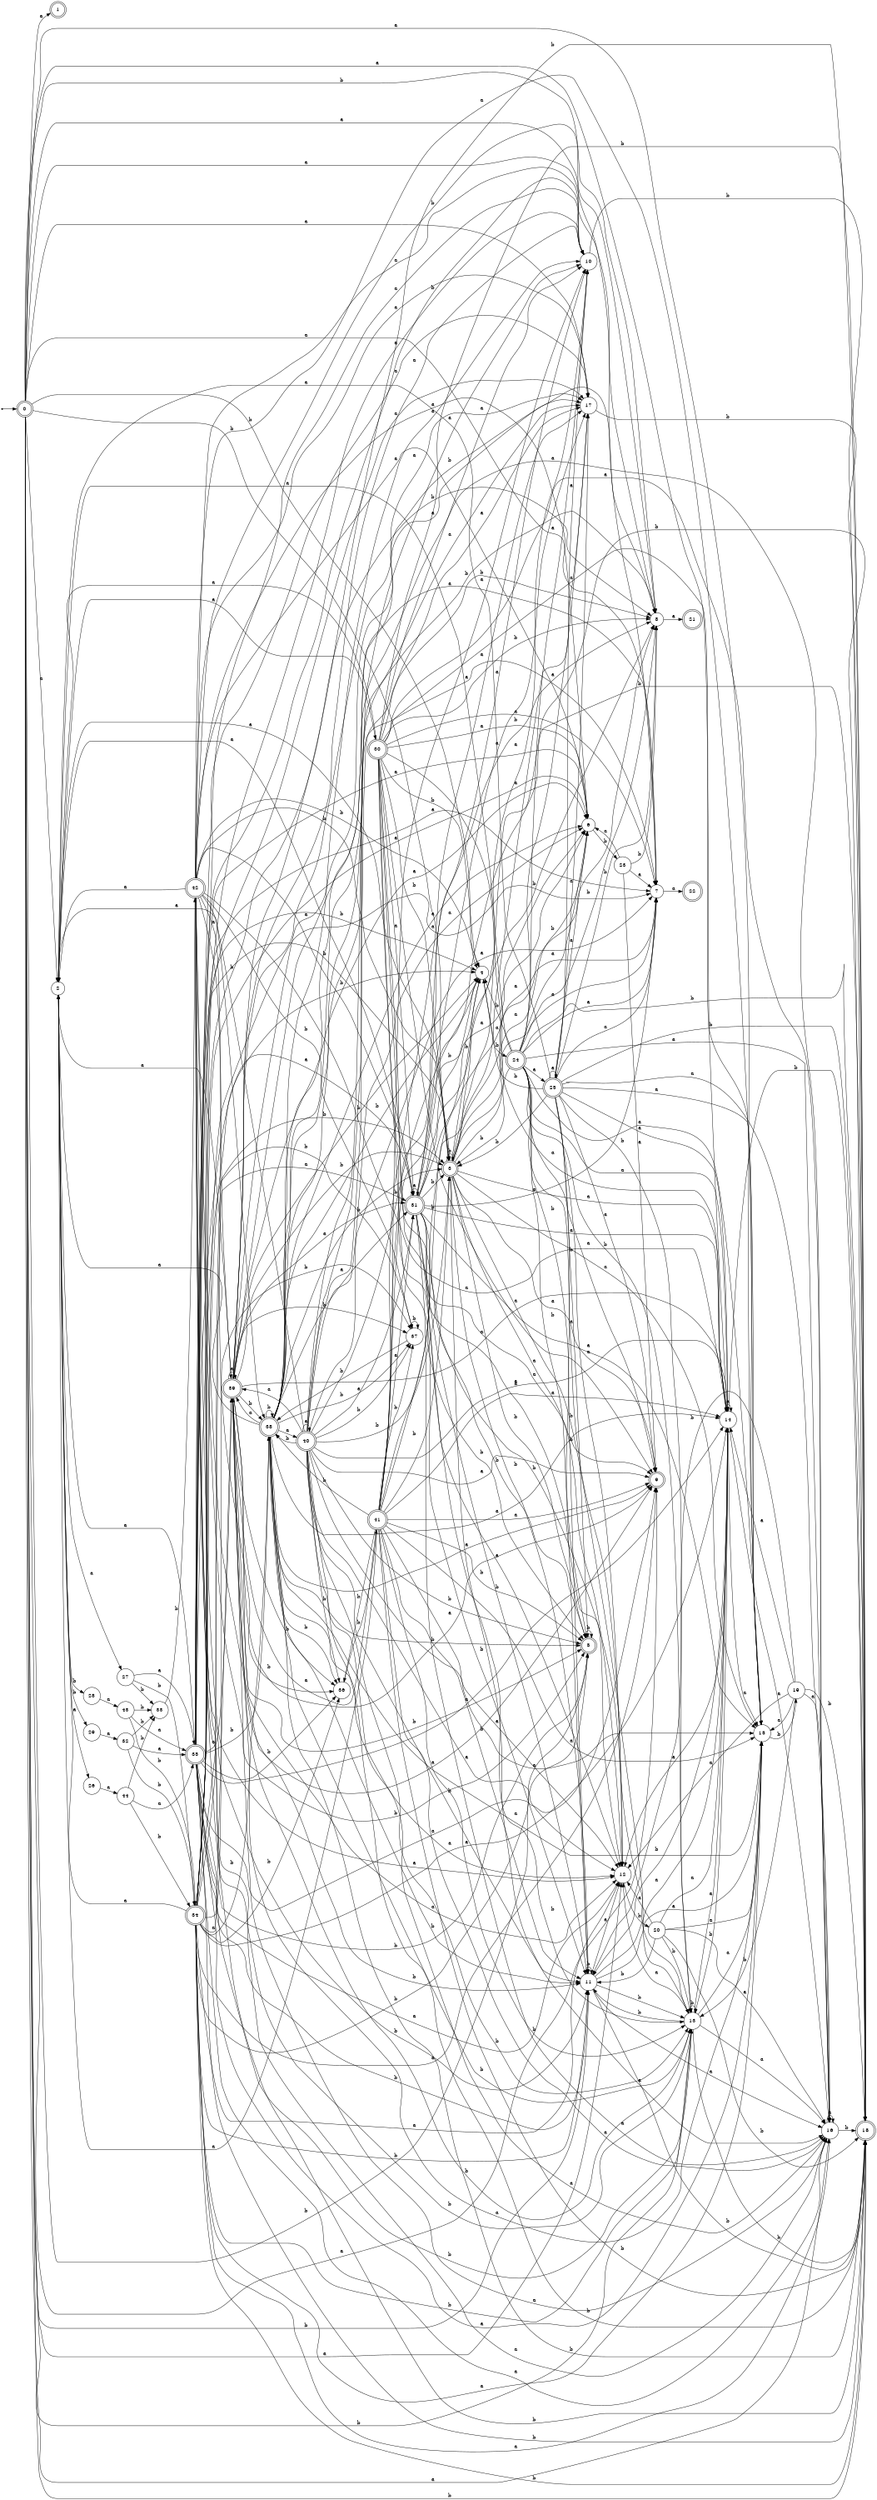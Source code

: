 digraph finite_state_machine {
rankdir=LR;
size="20,20";
node [shape = point]; "dummy0"
node [shape = doublecircle]; "0";"dummy0" -> "0";
node [shape = doublecircle]; "1";node [shape = circle]; "2";
node [shape = doublecircle]; "3";node [shape = circle]; "4";
node [shape = doublecircle]; "5";node [shape = circle]; "6";
node [shape = circle]; "7";
node [shape = circle]; "8";
node [shape = doublecircle]; "9";node [shape = circle]; "10";
node [shape = circle]; "11";
node [shape = circle]; "12";
node [shape = circle]; "13";
node [shape = circle]; "14";
node [shape = circle]; "15";
node [shape = circle]; "16";
node [shape = circle]; "17";
node [shape = doublecircle]; "18";node [shape = circle]; "19";
node [shape = circle]; "20";
node [shape = doublecircle]; "21";node [shape = doublecircle]; "22";node [shape = circle]; "23";
node [shape = doublecircle]; "24";node [shape = doublecircle]; "25";node [shape = circle]; "26";
node [shape = circle]; "27";
node [shape = circle]; "28";
node [shape = circle]; "29";
node [shape = doublecircle]; "30";node [shape = doublecircle]; "31";node [shape = circle]; "32";
node [shape = circle]; "33";
node [shape = doublecircle]; "34";node [shape = doublecircle]; "35";node [shape = circle]; "36";
node [shape = circle]; "37";
node [shape = doublecircle]; "38";node [shape = doublecircle]; "39";node [shape = doublecircle]; "40";node [shape = doublecircle]; "41";node [shape = doublecircle]; "42";node [shape = circle]; "43";
node [shape = circle]; "44";
"0" -> "1" [label = "a"];
 "0" -> "2" [label = "a"];
 "0" -> "6" [label = "a"];
 "0" -> "7" [label = "a"];
 "0" -> "9" [label = "a"];
 "0" -> "10" [label = "a"];
 "0" -> "12" [label = "a"];
 "0" -> "14" [label = "a"];
 "0" -> "15" [label = "a"];
 "0" -> "16" [label = "a"];
 "0" -> "17" [label = "a"];
 "0" -> "18" [label = "b"];
 "0" -> "3" [label = "b"];
 "0" -> "4" [label = "b"];
 "0" -> "5" [label = "b"];
 "0" -> "8" [label = "b"];
 "0" -> "11" [label = "b"];
 "0" -> "13" [label = "b"];
 "17" -> "18" [label = "b"];
 "16" -> "16" [label = "a"];
 "16" -> "18" [label = "b"];
 "15" -> "19" [label = "b"];
 "19" -> "16" [label = "a"];
 "19" -> "12" [label = "a"];
 "19" -> "14" [label = "a"];
 "19" -> "15" [label = "a"];
 "19" -> "18" [label = "b"];
 "19" -> "11" [label = "b"];
 "19" -> "13" [label = "b"];
 "14" -> "16" [label = "a"];
 "14" -> "12" [label = "a"];
 "14" -> "14" [label = "a"];
 "14" -> "15" [label = "a"];
 "14" -> "18" [label = "b"];
 "14" -> "11" [label = "b"];
 "14" -> "13" [label = "b"];
 "13" -> "18" [label = "b"];
 "13" -> "11" [label = "b"];
 "13" -> "13" [label = "b"];
 "13" -> "16" [label = "a"];
 "13" -> "12" [label = "a"];
 "13" -> "14" [label = "a"];
 "13" -> "15" [label = "a"];
 "12" -> "20" [label = "b"];
 "20" -> "16" [label = "a"];
 "20" -> "12" [label = "a"];
 "20" -> "14" [label = "a"];
 "20" -> "15" [label = "a"];
 "20" -> "18" [label = "b"];
 "20" -> "11" [label = "b"];
 "20" -> "13" [label = "b"];
 "11" -> "18" [label = "b"];
 "11" -> "11" [label = "b"];
 "11" -> "13" [label = "b"];
 "11" -> "16" [label = "a"];
 "11" -> "12" [label = "a"];
 "11" -> "14" [label = "a"];
 "11" -> "15" [label = "a"];
 "10" -> "18" [label = "b"];
 "8" -> "21" [label = "a"];
 "7" -> "22" [label = "a"];
 "6" -> "23" [label = "b"];
 "23" -> "9" [label = "a"];
 "23" -> "6" [label = "a"];
 "23" -> "7" [label = "a"];
 "23" -> "8" [label = "b"];
 "5" -> "5" [label = "b"];
 "4" -> "24" [label = "b"];
 "24" -> "18" [label = "b"];
 "24" -> "3" [label = "b"];
 "24" -> "4" [label = "b"];
 "24" -> "5" [label = "b"];
 "24" -> "8" [label = "b"];
 "24" -> "11" [label = "b"];
 "24" -> "13" [label = "b"];
 "24" -> "2" [label = "a"];
 "24" -> "6" [label = "a"];
 "24" -> "7" [label = "a"];
 "24" -> "9" [label = "a"];
 "24" -> "10" [label = "a"];
 "24" -> "12" [label = "a"];
 "24" -> "14" [label = "a"];
 "24" -> "15" [label = "a"];
 "24" -> "16" [label = "a"];
 "24" -> "17" [label = "a"];
 "24" -> "25" [label = "a"];
 "25" -> "2" [label = "a"];
 "25" -> "6" [label = "a"];
 "25" -> "7" [label = "a"];
 "25" -> "9" [label = "a"];
 "25" -> "10" [label = "a"];
 "25" -> "12" [label = "a"];
 "25" -> "14" [label = "a"];
 "25" -> "15" [label = "a"];
 "25" -> "16" [label = "a"];
 "25" -> "17" [label = "a"];
 "25" -> "25" [label = "a"];
 "25" -> "18" [label = "b"];
 "25" -> "3" [label = "b"];
 "25" -> "4" [label = "b"];
 "25" -> "5" [label = "b"];
 "25" -> "8" [label = "b"];
 "25" -> "11" [label = "b"];
 "25" -> "13" [label = "b"];
 "3" -> "18" [label = "b"];
 "3" -> "3" [label = "b"];
 "3" -> "4" [label = "b"];
 "3" -> "5" [label = "b"];
 "3" -> "8" [label = "b"];
 "3" -> "11" [label = "b"];
 "3" -> "13" [label = "b"];
 "3" -> "2" [label = "a"];
 "3" -> "6" [label = "a"];
 "3" -> "7" [label = "a"];
 "3" -> "9" [label = "a"];
 "3" -> "10" [label = "a"];
 "3" -> "12" [label = "a"];
 "3" -> "14" [label = "a"];
 "3" -> "15" [label = "a"];
 "3" -> "16" [label = "a"];
 "3" -> "17" [label = "a"];
 "2" -> "26" [label = "a"];
 "2" -> "27" [label = "a"];
 "2" -> "30" [label = "a"];
 "2" -> "28" [label = "b"];
 "2" -> "29" [label = "b"];
 "30" -> "2" [label = "a"];
 "30" -> "6" [label = "a"];
 "30" -> "7" [label = "a"];
 "30" -> "9" [label = "a"];
 "30" -> "10" [label = "a"];
 "30" -> "12" [label = "a"];
 "30" -> "14" [label = "a"];
 "30" -> "15" [label = "a"];
 "30" -> "16" [label = "a"];
 "30" -> "17" [label = "a"];
 "30" -> "31" [label = "a"];
 "30" -> "18" [label = "b"];
 "30" -> "3" [label = "b"];
 "30" -> "4" [label = "b"];
 "30" -> "5" [label = "b"];
 "30" -> "8" [label = "b"];
 "30" -> "11" [label = "b"];
 "30" -> "13" [label = "b"];
 "31" -> "2" [label = "a"];
 "31" -> "6" [label = "a"];
 "31" -> "7" [label = "a"];
 "31" -> "9" [label = "a"];
 "31" -> "10" [label = "a"];
 "31" -> "12" [label = "a"];
 "31" -> "14" [label = "a"];
 "31" -> "15" [label = "a"];
 "31" -> "16" [label = "a"];
 "31" -> "17" [label = "a"];
 "31" -> "31" [label = "a"];
 "31" -> "18" [label = "b"];
 "31" -> "3" [label = "b"];
 "31" -> "4" [label = "b"];
 "31" -> "5" [label = "b"];
 "31" -> "8" [label = "b"];
 "31" -> "11" [label = "b"];
 "31" -> "13" [label = "b"];
 "29" -> "32" [label = "a"];
 "32" -> "33" [label = "b"];
 "32" -> "34" [label = "b"];
 "32" -> "35" [label = "a"];
 "35" -> "3" [label = "b"];
 "35" -> "4" [label = "b"];
 "35" -> "36" [label = "b"];
 "35" -> "37" [label = "b"];
 "35" -> "38" [label = "b"];
 "35" -> "5" [label = "b"];
 "35" -> "8" [label = "b"];
 "35" -> "11" [label = "b"];
 "35" -> "13" [label = "b"];
 "35" -> "18" [label = "b"];
 "35" -> "2" [label = "a"];
 "35" -> "6" [label = "a"];
 "35" -> "7" [label = "a"];
 "35" -> "39" [label = "a"];
 "35" -> "9" [label = "a"];
 "35" -> "10" [label = "a"];
 "35" -> "12" [label = "a"];
 "35" -> "14" [label = "a"];
 "35" -> "15" [label = "a"];
 "35" -> "16" [label = "a"];
 "35" -> "17" [label = "a"];
 "35" -> "31" [label = "a"];
 "39" -> "2" [label = "a"];
 "39" -> "6" [label = "a"];
 "39" -> "7" [label = "a"];
 "39" -> "39" [label = "a"];
 "39" -> "9" [label = "a"];
 "39" -> "10" [label = "a"];
 "39" -> "12" [label = "a"];
 "39" -> "14" [label = "a"];
 "39" -> "15" [label = "a"];
 "39" -> "16" [label = "a"];
 "39" -> "17" [label = "a"];
 "39" -> "31" [label = "a"];
 "39" -> "3" [label = "b"];
 "39" -> "4" [label = "b"];
 "39" -> "36" [label = "b"];
 "39" -> "37" [label = "b"];
 "39" -> "38" [label = "b"];
 "39" -> "5" [label = "b"];
 "39" -> "8" [label = "b"];
 "39" -> "11" [label = "b"];
 "39" -> "13" [label = "b"];
 "39" -> "18" [label = "b"];
 "38" -> "3" [label = "b"];
 "38" -> "4" [label = "b"];
 "38" -> "36" [label = "b"];
 "38" -> "37" [label = "b"];
 "38" -> "38" [label = "b"];
 "38" -> "5" [label = "b"];
 "38" -> "8" [label = "b"];
 "38" -> "11" [label = "b"];
 "38" -> "13" [label = "b"];
 "38" -> "18" [label = "b"];
 "38" -> "2" [label = "a"];
 "38" -> "6" [label = "a"];
 "38" -> "39" [label = "a"];
 "38" -> "40" [label = "a"];
 "38" -> "7" [label = "a"];
 "38" -> "9" [label = "a"];
 "38" -> "10" [label = "a"];
 "38" -> "12" [label = "a"];
 "38" -> "14" [label = "a"];
 "38" -> "15" [label = "a"];
 "38" -> "16" [label = "a"];
 "38" -> "17" [label = "a"];
 "38" -> "31" [label = "a"];
 "40" -> "2" [label = "a"];
 "40" -> "6" [label = "a"];
 "40" -> "39" [label = "a"];
 "40" -> "40" [label = "a"];
 "40" -> "7" [label = "a"];
 "40" -> "9" [label = "a"];
 "40" -> "10" [label = "a"];
 "40" -> "12" [label = "a"];
 "40" -> "14" [label = "a"];
 "40" -> "15" [label = "a"];
 "40" -> "16" [label = "a"];
 "40" -> "17" [label = "a"];
 "40" -> "31" [label = "a"];
 "40" -> "3" [label = "b"];
 "40" -> "4" [label = "b"];
 "40" -> "36" [label = "b"];
 "40" -> "37" [label = "b"];
 "40" -> "38" [label = "b"];
 "40" -> "5" [label = "b"];
 "40" -> "8" [label = "b"];
 "40" -> "11" [label = "b"];
 "40" -> "13" [label = "b"];
 "40" -> "18" [label = "b"];
 "37" -> "37" [label = "b"];
 "37" -> "38" [label = "b"];
 "36" -> "41" [label = "b"];
 "41" -> "3" [label = "b"];
 "41" -> "4" [label = "b"];
 "41" -> "36" [label = "b"];
 "41" -> "37" [label = "b"];
 "41" -> "38" [label = "b"];
 "41" -> "5" [label = "b"];
 "41" -> "8" [label = "b"];
 "41" -> "11" [label = "b"];
 "41" -> "13" [label = "b"];
 "41" -> "18" [label = "b"];
 "41" -> "2" [label = "a"];
 "41" -> "6" [label = "a"];
 "41" -> "7" [label = "a"];
 "41" -> "39" [label = "a"];
 "41" -> "9" [label = "a"];
 "41" -> "10" [label = "a"];
 "41" -> "12" [label = "a"];
 "41" -> "14" [label = "a"];
 "41" -> "15" [label = "a"];
 "41" -> "16" [label = "a"];
 "41" -> "17" [label = "a"];
 "41" -> "31" [label = "a"];
 "34" -> "3" [label = "b"];
 "34" -> "4" [label = "b"];
 "34" -> "36" [label = "b"];
 "34" -> "37" [label = "b"];
 "34" -> "38" [label = "b"];
 "34" -> "5" [label = "b"];
 "34" -> "8" [label = "b"];
 "34" -> "11" [label = "b"];
 "34" -> "13" [label = "b"];
 "34" -> "18" [label = "b"];
 "34" -> "2" [label = "a"];
 "34" -> "6" [label = "a"];
 "34" -> "7" [label = "a"];
 "34" -> "39" [label = "a"];
 "34" -> "9" [label = "a"];
 "34" -> "10" [label = "a"];
 "34" -> "12" [label = "a"];
 "34" -> "14" [label = "a"];
 "34" -> "15" [label = "a"];
 "34" -> "16" [label = "a"];
 "34" -> "17" [label = "a"];
 "34" -> "31" [label = "a"];
 "33" -> "42" [label = "b"];
 "42" -> "3" [label = "b"];
 "42" -> "4" [label = "b"];
 "42" -> "36" [label = "b"];
 "42" -> "37" [label = "b"];
 "42" -> "38" [label = "b"];
 "42" -> "5" [label = "b"];
 "42" -> "8" [label = "b"];
 "42" -> "11" [label = "b"];
 "42" -> "13" [label = "b"];
 "42" -> "18" [label = "b"];
 "42" -> "2" [label = "a"];
 "42" -> "6" [label = "a"];
 "42" -> "7" [label = "a"];
 "42" -> "39" [label = "a"];
 "42" -> "9" [label = "a"];
 "42" -> "10" [label = "a"];
 "42" -> "12" [label = "a"];
 "42" -> "14" [label = "a"];
 "42" -> "15" [label = "a"];
 "42" -> "16" [label = "a"];
 "42" -> "17" [label = "a"];
 "42" -> "31" [label = "a"];
 "28" -> "43" [label = "a"];
 "43" -> "33" [label = "b"];
 "43" -> "34" [label = "b"];
 "43" -> "35" [label = "a"];
 "27" -> "33" [label = "b"];
 "27" -> "34" [label = "b"];
 "27" -> "35" [label = "a"];
 "26" -> "44" [label = "a"];
 "44" -> "33" [label = "b"];
 "44" -> "34" [label = "b"];
 "44" -> "35" [label = "a"];
 }
